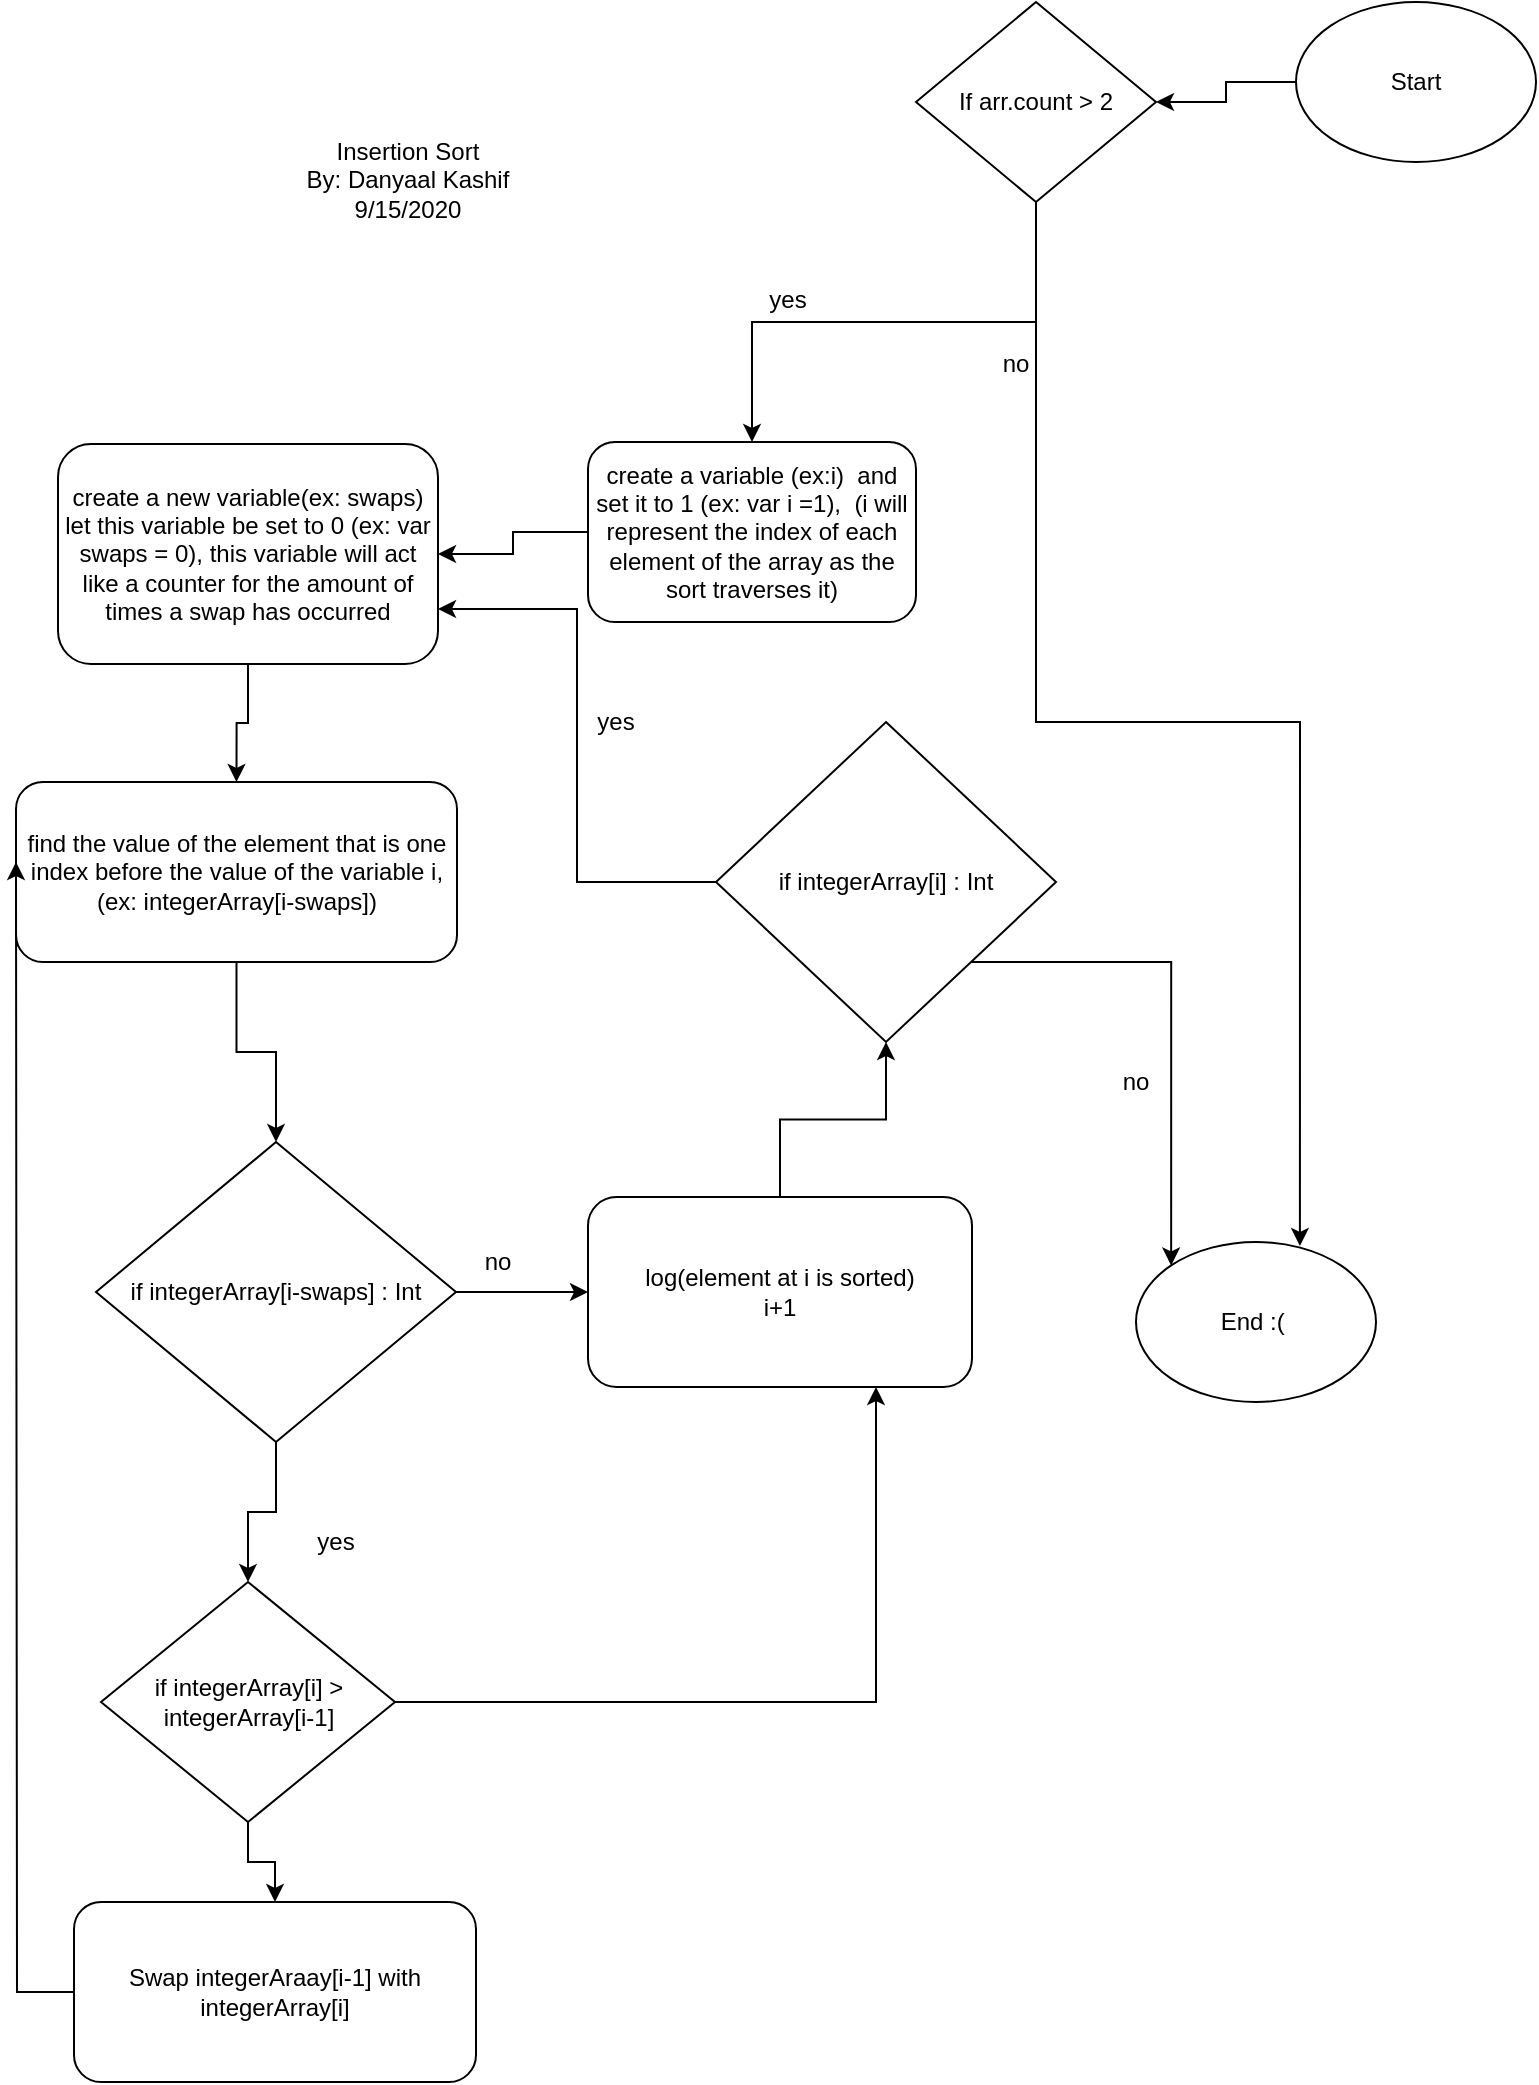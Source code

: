 <mxfile version="13.7.1" type="github">
  <diagram id="AGfNUh271VKQzje3Sgm9" name="Page-1">
    <mxGraphModel dx="1422" dy="1862" grid="1" gridSize="10" guides="1" tooltips="1" connect="1" arrows="1" fold="1" page="1" pageScale="1" pageWidth="850" pageHeight="1100" math="0" shadow="0">
      <root>
        <mxCell id="0" />
        <mxCell id="1" parent="0" />
        <mxCell id="oBF0HD5DGmsXx0zXxorw-1" value="Insertion Sort&lt;br&gt;By: Danyaal Kashif&lt;br&gt;9/15/2020" style="text;html=1;strokeColor=none;fillColor=none;align=center;verticalAlign=middle;whiteSpace=wrap;rounded=0;" parent="1" vertex="1">
          <mxGeometry x="36" y="-1041" width="340" height="140" as="geometry" />
        </mxCell>
        <mxCell id="oBF0HD5DGmsXx0zXxorw-4" style="edgeStyle=orthogonalEdgeStyle;rounded=0;orthogonalLoop=1;jettySize=auto;html=1;entryX=1;entryY=0.5;entryDx=0;entryDy=0;" parent="1" source="oBF0HD5DGmsXx0zXxorw-2" target="oBF0HD5DGmsXx0zXxorw-3" edge="1">
          <mxGeometry relative="1" as="geometry" />
        </mxCell>
        <mxCell id="oBF0HD5DGmsXx0zXxorw-2" value="Start" style="ellipse;whiteSpace=wrap;html=1;" parent="1" vertex="1">
          <mxGeometry x="650" y="-1060" width="120" height="80" as="geometry" />
        </mxCell>
        <mxCell id="oBF0HD5DGmsXx0zXxorw-5" style="edgeStyle=orthogonalEdgeStyle;rounded=0;orthogonalLoop=1;jettySize=auto;html=1;entryX=0.683;entryY=0.025;entryDx=0;entryDy=0;entryPerimeter=0;" parent="1" source="oBF0HD5DGmsXx0zXxorw-3" target="oBF0HD5DGmsXx0zXxorw-8" edge="1">
          <mxGeometry relative="1" as="geometry">
            <mxPoint x="650" y="-590" as="targetPoint" />
          </mxGeometry>
        </mxCell>
        <mxCell id="oBF0HD5DGmsXx0zXxorw-9" style="edgeStyle=orthogonalEdgeStyle;rounded=0;orthogonalLoop=1;jettySize=auto;html=1;entryX=0.5;entryY=0;entryDx=0;entryDy=0;" parent="1" source="oBF0HD5DGmsXx0zXxorw-3" target="oBF0HD5DGmsXx0zXxorw-11" edge="1">
          <mxGeometry relative="1" as="geometry">
            <mxPoint x="380" y="-850" as="targetPoint" />
          </mxGeometry>
        </mxCell>
        <mxCell id="oBF0HD5DGmsXx0zXxorw-3" value="If arr.count &amp;gt; 2" style="rhombus;whiteSpace=wrap;html=1;" parent="1" vertex="1">
          <mxGeometry x="460" y="-1060" width="120" height="100" as="geometry" />
        </mxCell>
        <mxCell id="oBF0HD5DGmsXx0zXxorw-7" value="no" style="text;html=1;strokeColor=none;fillColor=none;align=center;verticalAlign=middle;whiteSpace=wrap;rounded=0;" parent="1" vertex="1">
          <mxGeometry x="490" y="-890" width="40" height="21" as="geometry" />
        </mxCell>
        <mxCell id="oBF0HD5DGmsXx0zXxorw-8" value="End :(&amp;nbsp;" style="ellipse;whiteSpace=wrap;html=1;" parent="1" vertex="1">
          <mxGeometry x="570" y="-440" width="120" height="80" as="geometry" />
        </mxCell>
        <mxCell id="oBF0HD5DGmsXx0zXxorw-10" value="yes" style="text;html=1;strokeColor=none;fillColor=none;align=center;verticalAlign=middle;whiteSpace=wrap;rounded=0;" parent="1" vertex="1">
          <mxGeometry x="376" y="-921" width="40" height="20" as="geometry" />
        </mxCell>
        <mxCell id="oBF0HD5DGmsXx0zXxorw-12" style="edgeStyle=orthogonalEdgeStyle;rounded=0;orthogonalLoop=1;jettySize=auto;html=1;entryX=1;entryY=0.5;entryDx=0;entryDy=0;" parent="1" source="oBF0HD5DGmsXx0zXxorw-11" target="oBF0HD5DGmsXx0zXxorw-13" edge="1">
          <mxGeometry relative="1" as="geometry">
            <mxPoint x="240" y="-790" as="targetPoint" />
          </mxGeometry>
        </mxCell>
        <mxCell id="oBF0HD5DGmsXx0zXxorw-11" value="create a variable (ex:i)&amp;nbsp; and set it to 1 (ex: var i =1),&amp;nbsp; (i will represent the index of each element of the array as the sort traverses it)" style="rounded=1;whiteSpace=wrap;html=1;" parent="1" vertex="1">
          <mxGeometry x="296" y="-840" width="164" height="90" as="geometry" />
        </mxCell>
        <mxCell id="oBF0HD5DGmsXx0zXxorw-15" style="edgeStyle=orthogonalEdgeStyle;rounded=0;orthogonalLoop=1;jettySize=auto;html=1;entryX=0.5;entryY=0;entryDx=0;entryDy=0;" parent="1" source="oBF0HD5DGmsXx0zXxorw-13" target="oBF0HD5DGmsXx0zXxorw-16" edge="1">
          <mxGeometry relative="1" as="geometry">
            <mxPoint x="126" y="-690" as="targetPoint" />
          </mxGeometry>
        </mxCell>
        <mxCell id="oBF0HD5DGmsXx0zXxorw-13" value="create a new variable(ex: swaps) let this variable be set to 0 (ex: var swaps = 0), this variable will act like a counter for the amount of times a swap has occurred" style="rounded=1;whiteSpace=wrap;html=1;" parent="1" vertex="1">
          <mxGeometry x="31" y="-839" width="190" height="110" as="geometry" />
        </mxCell>
        <mxCell id="oBF0HD5DGmsXx0zXxorw-17" style="edgeStyle=orthogonalEdgeStyle;rounded=0;orthogonalLoop=1;jettySize=auto;html=1;entryX=0.5;entryY=0;entryDx=0;entryDy=0;" parent="1" source="oBF0HD5DGmsXx0zXxorw-16" target="oBF0HD5DGmsXx0zXxorw-18" edge="1">
          <mxGeometry relative="1" as="geometry">
            <mxPoint x="126" y="-530" as="targetPoint" />
          </mxGeometry>
        </mxCell>
        <mxCell id="oBF0HD5DGmsXx0zXxorw-16" value="find the value of the element that is one index before the value of the variable i, (ex: integerArray[i-swaps])" style="rounded=1;whiteSpace=wrap;html=1;" parent="1" vertex="1">
          <mxGeometry x="10" y="-670" width="220.5" height="90" as="geometry" />
        </mxCell>
        <mxCell id="oBF0HD5DGmsXx0zXxorw-19" style="edgeStyle=orthogonalEdgeStyle;rounded=0;orthogonalLoop=1;jettySize=auto;html=1;entryX=0;entryY=0.5;entryDx=0;entryDy=0;" parent="1" source="oBF0HD5DGmsXx0zXxorw-18" target="oBF0HD5DGmsXx0zXxorw-21" edge="1">
          <mxGeometry relative="1" as="geometry">
            <mxPoint x="350" y="-415" as="targetPoint" />
          </mxGeometry>
        </mxCell>
        <mxCell id="oBF0HD5DGmsXx0zXxorw-28" style="edgeStyle=orthogonalEdgeStyle;rounded=0;orthogonalLoop=1;jettySize=auto;html=1;entryX=0.5;entryY=0;entryDx=0;entryDy=0;" parent="1" source="oBF0HD5DGmsXx0zXxorw-18" target="oBF0HD5DGmsXx0zXxorw-30" edge="1">
          <mxGeometry relative="1" as="geometry">
            <mxPoint x="140" y="-210" as="targetPoint" />
          </mxGeometry>
        </mxCell>
        <mxCell id="oBF0HD5DGmsXx0zXxorw-18" value="if integerArray[i-swaps] : Int" style="rhombus;whiteSpace=wrap;html=1;" parent="1" vertex="1">
          <mxGeometry x="50" y="-490" width="180" height="150" as="geometry" />
        </mxCell>
        <mxCell id="oBF0HD5DGmsXx0zXxorw-20" value="no" style="text;html=1;strokeColor=none;fillColor=none;align=center;verticalAlign=middle;whiteSpace=wrap;rounded=0;" parent="1" vertex="1">
          <mxGeometry x="230.5" y="-440" width="40" height="20" as="geometry" />
        </mxCell>
        <mxCell id="oBF0HD5DGmsXx0zXxorw-23" style="edgeStyle=orthogonalEdgeStyle;rounded=0;orthogonalLoop=1;jettySize=auto;html=1;entryX=0.5;entryY=1;entryDx=0;entryDy=0;" parent="1" source="oBF0HD5DGmsXx0zXxorw-21" target="oBF0HD5DGmsXx0zXxorw-22" edge="1">
          <mxGeometry relative="1" as="geometry" />
        </mxCell>
        <mxCell id="oBF0HD5DGmsXx0zXxorw-21" value="log(element at i is sorted)&lt;br&gt;i+1" style="rounded=1;whiteSpace=wrap;html=1;" parent="1" vertex="1">
          <mxGeometry x="296" y="-462.5" width="192" height="95" as="geometry" />
        </mxCell>
        <mxCell id="oBF0HD5DGmsXx0zXxorw-24" style="edgeStyle=orthogonalEdgeStyle;rounded=0;orthogonalLoop=1;jettySize=auto;html=1;exitX=0;exitY=0.5;exitDx=0;exitDy=0;entryX=1;entryY=0.75;entryDx=0;entryDy=0;" parent="1" source="oBF0HD5DGmsXx0zXxorw-22" target="oBF0HD5DGmsXx0zXxorw-13" edge="1">
          <mxGeometry relative="1" as="geometry" />
        </mxCell>
        <mxCell id="oBF0HD5DGmsXx0zXxorw-25" style="edgeStyle=orthogonalEdgeStyle;rounded=0;orthogonalLoop=1;jettySize=auto;html=1;exitX=1;exitY=1;exitDx=0;exitDy=0;entryX=0;entryY=0;entryDx=0;entryDy=0;" parent="1" source="oBF0HD5DGmsXx0zXxorw-22" target="oBF0HD5DGmsXx0zXxorw-8" edge="1">
          <mxGeometry relative="1" as="geometry" />
        </mxCell>
        <mxCell id="oBF0HD5DGmsXx0zXxorw-22" value="&lt;span&gt;if integerArray[i] : Int&lt;/span&gt;" style="rhombus;whiteSpace=wrap;html=1;" parent="1" vertex="1">
          <mxGeometry x="360" y="-700" width="170" height="160" as="geometry" />
        </mxCell>
        <mxCell id="oBF0HD5DGmsXx0zXxorw-26" value="no" style="text;html=1;strokeColor=none;fillColor=none;align=center;verticalAlign=middle;whiteSpace=wrap;rounded=0;" parent="1" vertex="1">
          <mxGeometry x="550" y="-530" width="40" height="20" as="geometry" />
        </mxCell>
        <mxCell id="oBF0HD5DGmsXx0zXxorw-27" value="yes" style="text;html=1;strokeColor=none;fillColor=none;align=center;verticalAlign=middle;whiteSpace=wrap;rounded=0;" parent="1" vertex="1">
          <mxGeometry x="290" y="-710" width="40" height="20" as="geometry" />
        </mxCell>
        <mxCell id="oBF0HD5DGmsXx0zXxorw-29" value="yes" style="text;html=1;strokeColor=none;fillColor=none;align=center;verticalAlign=middle;whiteSpace=wrap;rounded=0;" parent="1" vertex="1">
          <mxGeometry x="150" y="-300" width="40" height="20" as="geometry" />
        </mxCell>
        <mxCell id="oBF0HD5DGmsXx0zXxorw-31" style="edgeStyle=orthogonalEdgeStyle;rounded=0;orthogonalLoop=1;jettySize=auto;html=1;entryX=0.75;entryY=1;entryDx=0;entryDy=0;" parent="1" source="oBF0HD5DGmsXx0zXxorw-30" target="oBF0HD5DGmsXx0zXxorw-21" edge="1">
          <mxGeometry relative="1" as="geometry">
            <mxPoint x="450" y="-330" as="targetPoint" />
          </mxGeometry>
        </mxCell>
        <mxCell id="oBF0HD5DGmsXx0zXxorw-32" style="edgeStyle=orthogonalEdgeStyle;rounded=0;orthogonalLoop=1;jettySize=auto;html=1;entryX=0.5;entryY=0;entryDx=0;entryDy=0;" parent="1" source="oBF0HD5DGmsXx0zXxorw-30" target="oBF0HD5DGmsXx0zXxorw-33" edge="1">
          <mxGeometry relative="1" as="geometry">
            <mxPoint x="126" y="-100" as="targetPoint" />
          </mxGeometry>
        </mxCell>
        <mxCell id="oBF0HD5DGmsXx0zXxorw-30" value="if integerArray[i] &amp;gt; integerArray[i-1]" style="rhombus;whiteSpace=wrap;html=1;" parent="1" vertex="1">
          <mxGeometry x="52.5" y="-270" width="147" height="120" as="geometry" />
        </mxCell>
        <mxCell id="oBF0HD5DGmsXx0zXxorw-35" style="edgeStyle=orthogonalEdgeStyle;rounded=0;orthogonalLoop=1;jettySize=auto;html=1;" parent="1" source="oBF0HD5DGmsXx0zXxorw-33" edge="1">
          <mxGeometry relative="1" as="geometry">
            <mxPoint x="10" y="-630" as="targetPoint" />
          </mxGeometry>
        </mxCell>
        <mxCell id="oBF0HD5DGmsXx0zXxorw-33" value="Swap integerAraay[i-1] with integerArray[i]" style="rounded=1;whiteSpace=wrap;html=1;" parent="1" vertex="1">
          <mxGeometry x="39" y="-110" width="201" height="90" as="geometry" />
        </mxCell>
      </root>
    </mxGraphModel>
  </diagram>
</mxfile>
